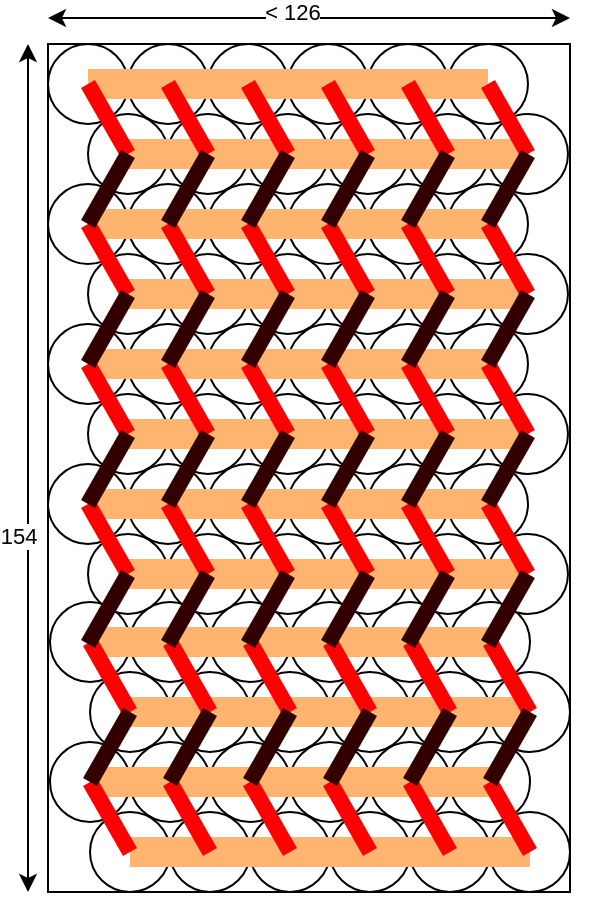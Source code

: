 <mxfile version="21.3.7" type="device">
  <diagram name="Page-1" id="ghSYjBBEyICsoYcWDdts">
    <mxGraphModel dx="739" dy="432" grid="1" gridSize="10" guides="1" tooltips="1" connect="1" arrows="1" fold="1" page="1" pageScale="1" pageWidth="827" pageHeight="1169" math="0" shadow="0">
      <root>
        <mxCell id="0" />
        <mxCell id="1" parent="0" />
        <mxCell id="546LHRSqcYhDDQTZUhev-142" value="" style="group" vertex="1" connectable="0" parent="1">
          <mxGeometry x="281" y="519" width="240" height="40" as="geometry" />
        </mxCell>
        <mxCell id="546LHRSqcYhDDQTZUhev-143" value="" style="ellipse;whiteSpace=wrap;html=1;" vertex="1" parent="546LHRSqcYhDDQTZUhev-142">
          <mxGeometry width="40" height="40" as="geometry" />
        </mxCell>
        <mxCell id="546LHRSqcYhDDQTZUhev-144" value="" style="ellipse;whiteSpace=wrap;html=1;" vertex="1" parent="546LHRSqcYhDDQTZUhev-142">
          <mxGeometry x="40" width="40" height="40" as="geometry" />
        </mxCell>
        <mxCell id="546LHRSqcYhDDQTZUhev-145" value="" style="ellipse;whiteSpace=wrap;html=1;" vertex="1" parent="546LHRSqcYhDDQTZUhev-142">
          <mxGeometry x="80" width="40" height="40" as="geometry" />
        </mxCell>
        <mxCell id="546LHRSqcYhDDQTZUhev-146" value="" style="ellipse;whiteSpace=wrap;html=1;" vertex="1" parent="546LHRSqcYhDDQTZUhev-142">
          <mxGeometry x="120" width="40" height="40" as="geometry" />
        </mxCell>
        <mxCell id="546LHRSqcYhDDQTZUhev-147" value="" style="ellipse;whiteSpace=wrap;html=1;" vertex="1" parent="546LHRSqcYhDDQTZUhev-142">
          <mxGeometry x="160" width="40" height="40" as="geometry" />
        </mxCell>
        <mxCell id="546LHRSqcYhDDQTZUhev-148" value="" style="ellipse;whiteSpace=wrap;html=1;" vertex="1" parent="546LHRSqcYhDDQTZUhev-142">
          <mxGeometry x="200" width="40" height="40" as="geometry" />
        </mxCell>
        <mxCell id="546LHRSqcYhDDQTZUhev-149" value="" style="endArrow=none;html=1;rounded=0;strokeWidth=15;strokeColor=#FFB570;" edge="1" parent="546LHRSqcYhDDQTZUhev-142">
          <mxGeometry width="50" height="50" relative="1" as="geometry">
            <mxPoint x="20" y="20" as="sourcePoint" />
            <mxPoint x="220" y="20" as="targetPoint" />
          </mxGeometry>
        </mxCell>
        <mxCell id="546LHRSqcYhDDQTZUhev-150" value="" style="group" vertex="1" connectable="0" parent="1">
          <mxGeometry x="301" y="554" width="240" height="40" as="geometry" />
        </mxCell>
        <mxCell id="546LHRSqcYhDDQTZUhev-151" value="" style="ellipse;whiteSpace=wrap;html=1;" vertex="1" parent="546LHRSqcYhDDQTZUhev-150">
          <mxGeometry width="40" height="40" as="geometry" />
        </mxCell>
        <mxCell id="546LHRSqcYhDDQTZUhev-152" value="" style="ellipse;whiteSpace=wrap;html=1;" vertex="1" parent="546LHRSqcYhDDQTZUhev-150">
          <mxGeometry x="40" width="40" height="40" as="geometry" />
        </mxCell>
        <mxCell id="546LHRSqcYhDDQTZUhev-153" value="" style="ellipse;whiteSpace=wrap;html=1;" vertex="1" parent="546LHRSqcYhDDQTZUhev-150">
          <mxGeometry x="80" width="40" height="40" as="geometry" />
        </mxCell>
        <mxCell id="546LHRSqcYhDDQTZUhev-154" value="" style="ellipse;whiteSpace=wrap;html=1;" vertex="1" parent="546LHRSqcYhDDQTZUhev-150">
          <mxGeometry x="120" width="40" height="40" as="geometry" />
        </mxCell>
        <mxCell id="546LHRSqcYhDDQTZUhev-155" value="" style="ellipse;whiteSpace=wrap;html=1;" vertex="1" parent="546LHRSqcYhDDQTZUhev-150">
          <mxGeometry x="160" width="40" height="40" as="geometry" />
        </mxCell>
        <mxCell id="546LHRSqcYhDDQTZUhev-156" value="" style="ellipse;whiteSpace=wrap;html=1;" vertex="1" parent="546LHRSqcYhDDQTZUhev-150">
          <mxGeometry x="200" width="40" height="40" as="geometry" />
        </mxCell>
        <mxCell id="546LHRSqcYhDDQTZUhev-157" value="" style="endArrow=none;html=1;rounded=0;strokeWidth=15;strokeColor=#FFB570;" edge="1" parent="546LHRSqcYhDDQTZUhev-150">
          <mxGeometry width="50" height="50" relative="1" as="geometry">
            <mxPoint x="20" y="20" as="sourcePoint" />
            <mxPoint x="220" y="20" as="targetPoint" />
          </mxGeometry>
        </mxCell>
        <mxCell id="546LHRSqcYhDDQTZUhev-158" value="" style="group" vertex="1" connectable="0" parent="1">
          <mxGeometry x="281" y="589" width="240" height="40" as="geometry" />
        </mxCell>
        <mxCell id="546LHRSqcYhDDQTZUhev-159" value="" style="ellipse;whiteSpace=wrap;html=1;" vertex="1" parent="546LHRSqcYhDDQTZUhev-158">
          <mxGeometry width="40" height="40" as="geometry" />
        </mxCell>
        <mxCell id="546LHRSqcYhDDQTZUhev-160" value="" style="ellipse;whiteSpace=wrap;html=1;" vertex="1" parent="546LHRSqcYhDDQTZUhev-158">
          <mxGeometry x="40" width="40" height="40" as="geometry" />
        </mxCell>
        <mxCell id="546LHRSqcYhDDQTZUhev-161" value="" style="ellipse;whiteSpace=wrap;html=1;" vertex="1" parent="546LHRSqcYhDDQTZUhev-158">
          <mxGeometry x="80" width="40" height="40" as="geometry" />
        </mxCell>
        <mxCell id="546LHRSqcYhDDQTZUhev-162" value="" style="ellipse;whiteSpace=wrap;html=1;" vertex="1" parent="546LHRSqcYhDDQTZUhev-158">
          <mxGeometry x="120" width="40" height="40" as="geometry" />
        </mxCell>
        <mxCell id="546LHRSqcYhDDQTZUhev-163" value="" style="ellipse;whiteSpace=wrap;html=1;" vertex="1" parent="546LHRSqcYhDDQTZUhev-158">
          <mxGeometry x="160" width="40" height="40" as="geometry" />
        </mxCell>
        <mxCell id="546LHRSqcYhDDQTZUhev-164" value="" style="ellipse;whiteSpace=wrap;html=1;" vertex="1" parent="546LHRSqcYhDDQTZUhev-158">
          <mxGeometry x="200" width="40" height="40" as="geometry" />
        </mxCell>
        <mxCell id="546LHRSqcYhDDQTZUhev-165" value="" style="endArrow=none;html=1;rounded=0;strokeWidth=15;strokeColor=#FFB570;" edge="1" parent="546LHRSqcYhDDQTZUhev-158">
          <mxGeometry width="50" height="50" relative="1" as="geometry">
            <mxPoint x="20" y="20" as="sourcePoint" />
            <mxPoint x="220" y="20" as="targetPoint" />
          </mxGeometry>
        </mxCell>
        <mxCell id="546LHRSqcYhDDQTZUhev-166" value="" style="group" vertex="1" connectable="0" parent="1">
          <mxGeometry x="301" y="624" width="240" height="40" as="geometry" />
        </mxCell>
        <mxCell id="546LHRSqcYhDDQTZUhev-167" value="" style="ellipse;whiteSpace=wrap;html=1;" vertex="1" parent="546LHRSqcYhDDQTZUhev-166">
          <mxGeometry width="40" height="40" as="geometry" />
        </mxCell>
        <mxCell id="546LHRSqcYhDDQTZUhev-168" value="" style="ellipse;whiteSpace=wrap;html=1;" vertex="1" parent="546LHRSqcYhDDQTZUhev-166">
          <mxGeometry x="40" width="40" height="40" as="geometry" />
        </mxCell>
        <mxCell id="546LHRSqcYhDDQTZUhev-169" value="" style="ellipse;whiteSpace=wrap;html=1;" vertex="1" parent="546LHRSqcYhDDQTZUhev-166">
          <mxGeometry x="80" width="40" height="40" as="geometry" />
        </mxCell>
        <mxCell id="546LHRSqcYhDDQTZUhev-170" value="" style="ellipse;whiteSpace=wrap;html=1;" vertex="1" parent="546LHRSqcYhDDQTZUhev-166">
          <mxGeometry x="120" width="40" height="40" as="geometry" />
        </mxCell>
        <mxCell id="546LHRSqcYhDDQTZUhev-171" value="" style="ellipse;whiteSpace=wrap;html=1;" vertex="1" parent="546LHRSqcYhDDQTZUhev-166">
          <mxGeometry x="160" width="40" height="40" as="geometry" />
        </mxCell>
        <mxCell id="546LHRSqcYhDDQTZUhev-172" value="" style="ellipse;whiteSpace=wrap;html=1;" vertex="1" parent="546LHRSqcYhDDQTZUhev-166">
          <mxGeometry x="200" width="40" height="40" as="geometry" />
        </mxCell>
        <mxCell id="546LHRSqcYhDDQTZUhev-173" value="" style="endArrow=none;html=1;rounded=0;strokeWidth=15;strokeColor=#FFB570;" edge="1" parent="546LHRSqcYhDDQTZUhev-166">
          <mxGeometry width="50" height="50" relative="1" as="geometry">
            <mxPoint x="20" y="20" as="sourcePoint" />
            <mxPoint x="220" y="20" as="targetPoint" />
          </mxGeometry>
        </mxCell>
        <mxCell id="546LHRSqcYhDDQTZUhev-174" value="" style="endArrow=none;html=1;rounded=0;strokeWidth=8;strokeColor=#FF0000;" edge="1" parent="1">
          <mxGeometry width="50" height="50" relative="1" as="geometry">
            <mxPoint x="301" y="609" as="sourcePoint" />
            <mxPoint x="321" y="644" as="targetPoint" />
          </mxGeometry>
        </mxCell>
        <mxCell id="546LHRSqcYhDDQTZUhev-175" value="" style="endArrow=none;html=1;rounded=0;strokeWidth=8;strokeColor=#FF0000;" edge="1" parent="1">
          <mxGeometry width="50" height="50" relative="1" as="geometry">
            <mxPoint x="341" y="609" as="sourcePoint" />
            <mxPoint x="361" y="644" as="targetPoint" />
          </mxGeometry>
        </mxCell>
        <mxCell id="546LHRSqcYhDDQTZUhev-176" value="" style="endArrow=none;html=1;rounded=0;strokeWidth=8;strokeColor=#FF0000;" edge="1" parent="1">
          <mxGeometry width="50" height="50" relative="1" as="geometry">
            <mxPoint x="381" y="609" as="sourcePoint" />
            <mxPoint x="401" y="644" as="targetPoint" />
          </mxGeometry>
        </mxCell>
        <mxCell id="546LHRSqcYhDDQTZUhev-177" value="" style="endArrow=none;html=1;rounded=0;strokeWidth=8;strokeColor=#FF0000;" edge="1" parent="1">
          <mxGeometry width="50" height="50" relative="1" as="geometry">
            <mxPoint x="421" y="609" as="sourcePoint" />
            <mxPoint x="441" y="644" as="targetPoint" />
          </mxGeometry>
        </mxCell>
        <mxCell id="546LHRSqcYhDDQTZUhev-178" value="" style="endArrow=none;html=1;rounded=0;strokeWidth=8;strokeColor=#FF0000;" edge="1" parent="1">
          <mxGeometry width="50" height="50" relative="1" as="geometry">
            <mxPoint x="461" y="609" as="sourcePoint" />
            <mxPoint x="481" y="644" as="targetPoint" />
          </mxGeometry>
        </mxCell>
        <mxCell id="546LHRSqcYhDDQTZUhev-179" value="" style="endArrow=none;html=1;rounded=0;strokeWidth=8;strokeColor=#FF0000;" edge="1" parent="1">
          <mxGeometry width="50" height="50" relative="1" as="geometry">
            <mxPoint x="501" y="609" as="sourcePoint" />
            <mxPoint x="521" y="644" as="targetPoint" />
          </mxGeometry>
        </mxCell>
        <mxCell id="546LHRSqcYhDDQTZUhev-180" value="" style="group" vertex="1" connectable="0" parent="1">
          <mxGeometry x="301" y="539" width="220" height="35" as="geometry" />
        </mxCell>
        <mxCell id="546LHRSqcYhDDQTZUhev-181" value="" style="endArrow=none;html=1;rounded=0;strokeWidth=8;strokeColor=#FF0000;" edge="1" parent="546LHRSqcYhDDQTZUhev-180">
          <mxGeometry width="50" height="50" relative="1" as="geometry">
            <mxPoint as="sourcePoint" />
            <mxPoint x="20" y="35" as="targetPoint" />
          </mxGeometry>
        </mxCell>
        <mxCell id="546LHRSqcYhDDQTZUhev-182" value="" style="endArrow=none;html=1;rounded=0;strokeWidth=8;strokeColor=#FF0000;" edge="1" parent="546LHRSqcYhDDQTZUhev-180">
          <mxGeometry width="50" height="50" relative="1" as="geometry">
            <mxPoint x="40" as="sourcePoint" />
            <mxPoint x="60" y="35" as="targetPoint" />
          </mxGeometry>
        </mxCell>
        <mxCell id="546LHRSqcYhDDQTZUhev-183" value="" style="endArrow=none;html=1;rounded=0;strokeWidth=8;strokeColor=#FF0000;" edge="1" parent="546LHRSqcYhDDQTZUhev-180">
          <mxGeometry width="50" height="50" relative="1" as="geometry">
            <mxPoint x="80" as="sourcePoint" />
            <mxPoint x="100" y="35" as="targetPoint" />
          </mxGeometry>
        </mxCell>
        <mxCell id="546LHRSqcYhDDQTZUhev-184" value="" style="endArrow=none;html=1;rounded=0;strokeWidth=8;strokeColor=#FF0000;" edge="1" parent="546LHRSqcYhDDQTZUhev-180">
          <mxGeometry width="50" height="50" relative="1" as="geometry">
            <mxPoint x="120" as="sourcePoint" />
            <mxPoint x="140" y="35" as="targetPoint" />
          </mxGeometry>
        </mxCell>
        <mxCell id="546LHRSqcYhDDQTZUhev-185" value="" style="endArrow=none;html=1;rounded=0;strokeWidth=8;strokeColor=#FF0000;" edge="1" parent="546LHRSqcYhDDQTZUhev-180">
          <mxGeometry width="50" height="50" relative="1" as="geometry">
            <mxPoint x="160" as="sourcePoint" />
            <mxPoint x="180" y="35" as="targetPoint" />
          </mxGeometry>
        </mxCell>
        <mxCell id="546LHRSqcYhDDQTZUhev-186" value="" style="endArrow=none;html=1;rounded=0;strokeWidth=8;strokeColor=#FF0000;" edge="1" parent="546LHRSqcYhDDQTZUhev-180">
          <mxGeometry width="50" height="50" relative="1" as="geometry">
            <mxPoint x="200" as="sourcePoint" />
            <mxPoint x="220" y="35" as="targetPoint" />
          </mxGeometry>
        </mxCell>
        <mxCell id="546LHRSqcYhDDQTZUhev-187" value="" style="group" vertex="1" connectable="0" parent="1">
          <mxGeometry x="301" y="574" width="220" height="35" as="geometry" />
        </mxCell>
        <mxCell id="546LHRSqcYhDDQTZUhev-188" value="" style="endArrow=none;html=1;rounded=0;strokeColor=#330000;strokeWidth=8;" edge="1" parent="546LHRSqcYhDDQTZUhev-187">
          <mxGeometry width="50" height="50" relative="1" as="geometry">
            <mxPoint y="35" as="sourcePoint" />
            <mxPoint x="20" as="targetPoint" />
          </mxGeometry>
        </mxCell>
        <mxCell id="546LHRSqcYhDDQTZUhev-189" value="" style="endArrow=none;html=1;rounded=0;strokeColor=#330000;strokeWidth=8;" edge="1" parent="546LHRSqcYhDDQTZUhev-187">
          <mxGeometry width="50" height="50" relative="1" as="geometry">
            <mxPoint x="40" y="35" as="sourcePoint" />
            <mxPoint x="60" as="targetPoint" />
          </mxGeometry>
        </mxCell>
        <mxCell id="546LHRSqcYhDDQTZUhev-190" value="" style="endArrow=none;html=1;rounded=0;strokeColor=#330000;strokeWidth=8;" edge="1" parent="546LHRSqcYhDDQTZUhev-187">
          <mxGeometry width="50" height="50" relative="1" as="geometry">
            <mxPoint x="80" y="35" as="sourcePoint" />
            <mxPoint x="100" as="targetPoint" />
          </mxGeometry>
        </mxCell>
        <mxCell id="546LHRSqcYhDDQTZUhev-191" value="" style="endArrow=none;html=1;rounded=0;strokeColor=#330000;strokeWidth=8;" edge="1" parent="546LHRSqcYhDDQTZUhev-187">
          <mxGeometry width="50" height="50" relative="1" as="geometry">
            <mxPoint x="120" y="35" as="sourcePoint" />
            <mxPoint x="140" as="targetPoint" />
          </mxGeometry>
        </mxCell>
        <mxCell id="546LHRSqcYhDDQTZUhev-192" value="" style="endArrow=none;html=1;rounded=0;strokeColor=#330000;strokeWidth=8;" edge="1" parent="546LHRSqcYhDDQTZUhev-187">
          <mxGeometry width="50" height="50" relative="1" as="geometry">
            <mxPoint x="160" y="35" as="sourcePoint" />
            <mxPoint x="180" as="targetPoint" />
          </mxGeometry>
        </mxCell>
        <mxCell id="546LHRSqcYhDDQTZUhev-193" value="" style="endArrow=none;html=1;rounded=0;strokeColor=#330000;strokeWidth=8;" edge="1" parent="546LHRSqcYhDDQTZUhev-187">
          <mxGeometry width="50" height="50" relative="1" as="geometry">
            <mxPoint x="200" y="35" as="sourcePoint" />
            <mxPoint x="220" as="targetPoint" />
          </mxGeometry>
        </mxCell>
        <mxCell id="546LHRSqcYhDDQTZUhev-83" value="" style="group" vertex="1" connectable="0" parent="1">
          <mxGeometry x="280" y="380" width="240" height="40" as="geometry" />
        </mxCell>
        <mxCell id="546LHRSqcYhDDQTZUhev-84" value="" style="ellipse;whiteSpace=wrap;html=1;" vertex="1" parent="546LHRSqcYhDDQTZUhev-83">
          <mxGeometry width="40" height="40" as="geometry" />
        </mxCell>
        <mxCell id="546LHRSqcYhDDQTZUhev-85" value="" style="ellipse;whiteSpace=wrap;html=1;" vertex="1" parent="546LHRSqcYhDDQTZUhev-83">
          <mxGeometry x="40" width="40" height="40" as="geometry" />
        </mxCell>
        <mxCell id="546LHRSqcYhDDQTZUhev-86" value="" style="ellipse;whiteSpace=wrap;html=1;" vertex="1" parent="546LHRSqcYhDDQTZUhev-83">
          <mxGeometry x="80" width="40" height="40" as="geometry" />
        </mxCell>
        <mxCell id="546LHRSqcYhDDQTZUhev-87" value="" style="ellipse;whiteSpace=wrap;html=1;" vertex="1" parent="546LHRSqcYhDDQTZUhev-83">
          <mxGeometry x="120" width="40" height="40" as="geometry" />
        </mxCell>
        <mxCell id="546LHRSqcYhDDQTZUhev-88" value="" style="ellipse;whiteSpace=wrap;html=1;" vertex="1" parent="546LHRSqcYhDDQTZUhev-83">
          <mxGeometry x="160" width="40" height="40" as="geometry" />
        </mxCell>
        <mxCell id="546LHRSqcYhDDQTZUhev-89" value="" style="ellipse;whiteSpace=wrap;html=1;" vertex="1" parent="546LHRSqcYhDDQTZUhev-83">
          <mxGeometry x="200" width="40" height="40" as="geometry" />
        </mxCell>
        <mxCell id="546LHRSqcYhDDQTZUhev-90" value="" style="endArrow=none;html=1;rounded=0;strokeWidth=15;strokeColor=#FFB570;" edge="1" parent="546LHRSqcYhDDQTZUhev-83">
          <mxGeometry width="50" height="50" relative="1" as="geometry">
            <mxPoint x="20" y="20" as="sourcePoint" />
            <mxPoint x="220" y="20" as="targetPoint" />
          </mxGeometry>
        </mxCell>
        <mxCell id="546LHRSqcYhDDQTZUhev-91" value="" style="group" vertex="1" connectable="0" parent="1">
          <mxGeometry x="300" y="415" width="240" height="40" as="geometry" />
        </mxCell>
        <mxCell id="546LHRSqcYhDDQTZUhev-92" value="" style="ellipse;whiteSpace=wrap;html=1;" vertex="1" parent="546LHRSqcYhDDQTZUhev-91">
          <mxGeometry width="40" height="40" as="geometry" />
        </mxCell>
        <mxCell id="546LHRSqcYhDDQTZUhev-93" value="" style="ellipse;whiteSpace=wrap;html=1;" vertex="1" parent="546LHRSqcYhDDQTZUhev-91">
          <mxGeometry x="40" width="40" height="40" as="geometry" />
        </mxCell>
        <mxCell id="546LHRSqcYhDDQTZUhev-94" value="" style="ellipse;whiteSpace=wrap;html=1;" vertex="1" parent="546LHRSqcYhDDQTZUhev-91">
          <mxGeometry x="80" width="40" height="40" as="geometry" />
        </mxCell>
        <mxCell id="546LHRSqcYhDDQTZUhev-95" value="" style="ellipse;whiteSpace=wrap;html=1;" vertex="1" parent="546LHRSqcYhDDQTZUhev-91">
          <mxGeometry x="120" width="40" height="40" as="geometry" />
        </mxCell>
        <mxCell id="546LHRSqcYhDDQTZUhev-96" value="" style="ellipse;whiteSpace=wrap;html=1;" vertex="1" parent="546LHRSqcYhDDQTZUhev-91">
          <mxGeometry x="160" width="40" height="40" as="geometry" />
        </mxCell>
        <mxCell id="546LHRSqcYhDDQTZUhev-97" value="" style="ellipse;whiteSpace=wrap;html=1;" vertex="1" parent="546LHRSqcYhDDQTZUhev-91">
          <mxGeometry x="200" width="40" height="40" as="geometry" />
        </mxCell>
        <mxCell id="546LHRSqcYhDDQTZUhev-98" value="" style="endArrow=none;html=1;rounded=0;strokeWidth=15;strokeColor=#FFB570;" edge="1" parent="546LHRSqcYhDDQTZUhev-91">
          <mxGeometry width="50" height="50" relative="1" as="geometry">
            <mxPoint x="20" y="20" as="sourcePoint" />
            <mxPoint x="220" y="20" as="targetPoint" />
          </mxGeometry>
        </mxCell>
        <mxCell id="546LHRSqcYhDDQTZUhev-99" value="" style="group" vertex="1" connectable="0" parent="1">
          <mxGeometry x="280" y="450" width="240" height="40" as="geometry" />
        </mxCell>
        <mxCell id="546LHRSqcYhDDQTZUhev-100" value="" style="ellipse;whiteSpace=wrap;html=1;" vertex="1" parent="546LHRSqcYhDDQTZUhev-99">
          <mxGeometry width="40" height="40" as="geometry" />
        </mxCell>
        <mxCell id="546LHRSqcYhDDQTZUhev-101" value="" style="ellipse;whiteSpace=wrap;html=1;" vertex="1" parent="546LHRSqcYhDDQTZUhev-99">
          <mxGeometry x="40" width="40" height="40" as="geometry" />
        </mxCell>
        <mxCell id="546LHRSqcYhDDQTZUhev-102" value="" style="ellipse;whiteSpace=wrap;html=1;" vertex="1" parent="546LHRSqcYhDDQTZUhev-99">
          <mxGeometry x="80" width="40" height="40" as="geometry" />
        </mxCell>
        <mxCell id="546LHRSqcYhDDQTZUhev-103" value="" style="ellipse;whiteSpace=wrap;html=1;" vertex="1" parent="546LHRSqcYhDDQTZUhev-99">
          <mxGeometry x="120" width="40" height="40" as="geometry" />
        </mxCell>
        <mxCell id="546LHRSqcYhDDQTZUhev-104" value="" style="ellipse;whiteSpace=wrap;html=1;" vertex="1" parent="546LHRSqcYhDDQTZUhev-99">
          <mxGeometry x="160" width="40" height="40" as="geometry" />
        </mxCell>
        <mxCell id="546LHRSqcYhDDQTZUhev-105" value="" style="ellipse;whiteSpace=wrap;html=1;" vertex="1" parent="546LHRSqcYhDDQTZUhev-99">
          <mxGeometry x="200" width="40" height="40" as="geometry" />
        </mxCell>
        <mxCell id="546LHRSqcYhDDQTZUhev-106" value="" style="endArrow=none;html=1;rounded=0;strokeWidth=15;strokeColor=#FFB570;" edge="1" parent="546LHRSqcYhDDQTZUhev-99">
          <mxGeometry width="50" height="50" relative="1" as="geometry">
            <mxPoint x="20" y="20" as="sourcePoint" />
            <mxPoint x="220" y="20" as="targetPoint" />
          </mxGeometry>
        </mxCell>
        <mxCell id="546LHRSqcYhDDQTZUhev-107" value="" style="group" vertex="1" connectable="0" parent="1">
          <mxGeometry x="300" y="485" width="240" height="40" as="geometry" />
        </mxCell>
        <mxCell id="546LHRSqcYhDDQTZUhev-108" value="" style="ellipse;whiteSpace=wrap;html=1;" vertex="1" parent="546LHRSqcYhDDQTZUhev-107">
          <mxGeometry width="40" height="40" as="geometry" />
        </mxCell>
        <mxCell id="546LHRSqcYhDDQTZUhev-109" value="" style="ellipse;whiteSpace=wrap;html=1;" vertex="1" parent="546LHRSqcYhDDQTZUhev-107">
          <mxGeometry x="40" width="40" height="40" as="geometry" />
        </mxCell>
        <mxCell id="546LHRSqcYhDDQTZUhev-110" value="" style="ellipse;whiteSpace=wrap;html=1;" vertex="1" parent="546LHRSqcYhDDQTZUhev-107">
          <mxGeometry x="80" width="40" height="40" as="geometry" />
        </mxCell>
        <mxCell id="546LHRSqcYhDDQTZUhev-111" value="" style="ellipse;whiteSpace=wrap;html=1;" vertex="1" parent="546LHRSqcYhDDQTZUhev-107">
          <mxGeometry x="120" width="40" height="40" as="geometry" />
        </mxCell>
        <mxCell id="546LHRSqcYhDDQTZUhev-112" value="" style="ellipse;whiteSpace=wrap;html=1;" vertex="1" parent="546LHRSqcYhDDQTZUhev-107">
          <mxGeometry x="160" width="40" height="40" as="geometry" />
        </mxCell>
        <mxCell id="546LHRSqcYhDDQTZUhev-113" value="" style="ellipse;whiteSpace=wrap;html=1;" vertex="1" parent="546LHRSqcYhDDQTZUhev-107">
          <mxGeometry x="200" width="40" height="40" as="geometry" />
        </mxCell>
        <mxCell id="546LHRSqcYhDDQTZUhev-114" value="" style="endArrow=none;html=1;rounded=0;strokeWidth=15;strokeColor=#FFB570;" edge="1" parent="546LHRSqcYhDDQTZUhev-107">
          <mxGeometry width="50" height="50" relative="1" as="geometry">
            <mxPoint x="20" y="20" as="sourcePoint" />
            <mxPoint x="220" y="20" as="targetPoint" />
          </mxGeometry>
        </mxCell>
        <mxCell id="546LHRSqcYhDDQTZUhev-115" value="" style="endArrow=none;html=1;rounded=0;strokeWidth=8;strokeColor=#FF0000;" edge="1" parent="1">
          <mxGeometry width="50" height="50" relative="1" as="geometry">
            <mxPoint x="300" y="470" as="sourcePoint" />
            <mxPoint x="320" y="505" as="targetPoint" />
          </mxGeometry>
        </mxCell>
        <mxCell id="546LHRSqcYhDDQTZUhev-116" value="" style="endArrow=none;html=1;rounded=0;strokeWidth=8;strokeColor=#FF0000;" edge="1" parent="1">
          <mxGeometry width="50" height="50" relative="1" as="geometry">
            <mxPoint x="340" y="470" as="sourcePoint" />
            <mxPoint x="360" y="505" as="targetPoint" />
          </mxGeometry>
        </mxCell>
        <mxCell id="546LHRSqcYhDDQTZUhev-117" value="" style="endArrow=none;html=1;rounded=0;strokeWidth=8;strokeColor=#FF0000;" edge="1" parent="1">
          <mxGeometry width="50" height="50" relative="1" as="geometry">
            <mxPoint x="380" y="470" as="sourcePoint" />
            <mxPoint x="400" y="505" as="targetPoint" />
          </mxGeometry>
        </mxCell>
        <mxCell id="546LHRSqcYhDDQTZUhev-118" value="" style="endArrow=none;html=1;rounded=0;strokeWidth=8;strokeColor=#FF0000;" edge="1" parent="1">
          <mxGeometry width="50" height="50" relative="1" as="geometry">
            <mxPoint x="420" y="470" as="sourcePoint" />
            <mxPoint x="440" y="505" as="targetPoint" />
          </mxGeometry>
        </mxCell>
        <mxCell id="546LHRSqcYhDDQTZUhev-119" value="" style="endArrow=none;html=1;rounded=0;strokeWidth=8;strokeColor=#FF0000;" edge="1" parent="1">
          <mxGeometry width="50" height="50" relative="1" as="geometry">
            <mxPoint x="460" y="470" as="sourcePoint" />
            <mxPoint x="480" y="505" as="targetPoint" />
          </mxGeometry>
        </mxCell>
        <mxCell id="546LHRSqcYhDDQTZUhev-120" value="" style="endArrow=none;html=1;rounded=0;strokeWidth=8;strokeColor=#FF0000;" edge="1" parent="1">
          <mxGeometry width="50" height="50" relative="1" as="geometry">
            <mxPoint x="500" y="470" as="sourcePoint" />
            <mxPoint x="520" y="505" as="targetPoint" />
          </mxGeometry>
        </mxCell>
        <mxCell id="546LHRSqcYhDDQTZUhev-121" value="" style="group" vertex="1" connectable="0" parent="1">
          <mxGeometry x="300" y="400" width="220" height="35" as="geometry" />
        </mxCell>
        <mxCell id="546LHRSqcYhDDQTZUhev-122" value="" style="endArrow=none;html=1;rounded=0;strokeWidth=8;strokeColor=#FF0000;" edge="1" parent="546LHRSqcYhDDQTZUhev-121">
          <mxGeometry width="50" height="50" relative="1" as="geometry">
            <mxPoint as="sourcePoint" />
            <mxPoint x="20" y="35" as="targetPoint" />
          </mxGeometry>
        </mxCell>
        <mxCell id="546LHRSqcYhDDQTZUhev-123" value="" style="endArrow=none;html=1;rounded=0;strokeWidth=8;strokeColor=#FF0000;" edge="1" parent="546LHRSqcYhDDQTZUhev-121">
          <mxGeometry width="50" height="50" relative="1" as="geometry">
            <mxPoint x="40" as="sourcePoint" />
            <mxPoint x="60" y="35" as="targetPoint" />
          </mxGeometry>
        </mxCell>
        <mxCell id="546LHRSqcYhDDQTZUhev-124" value="" style="endArrow=none;html=1;rounded=0;strokeWidth=8;strokeColor=#FF0000;" edge="1" parent="546LHRSqcYhDDQTZUhev-121">
          <mxGeometry width="50" height="50" relative="1" as="geometry">
            <mxPoint x="80" as="sourcePoint" />
            <mxPoint x="100" y="35" as="targetPoint" />
          </mxGeometry>
        </mxCell>
        <mxCell id="546LHRSqcYhDDQTZUhev-125" value="" style="endArrow=none;html=1;rounded=0;strokeWidth=8;strokeColor=#FF0000;" edge="1" parent="546LHRSqcYhDDQTZUhev-121">
          <mxGeometry width="50" height="50" relative="1" as="geometry">
            <mxPoint x="120" as="sourcePoint" />
            <mxPoint x="140" y="35" as="targetPoint" />
          </mxGeometry>
        </mxCell>
        <mxCell id="546LHRSqcYhDDQTZUhev-126" value="" style="endArrow=none;html=1;rounded=0;strokeWidth=8;strokeColor=#FF0000;" edge="1" parent="546LHRSqcYhDDQTZUhev-121">
          <mxGeometry width="50" height="50" relative="1" as="geometry">
            <mxPoint x="160" as="sourcePoint" />
            <mxPoint x="180" y="35" as="targetPoint" />
          </mxGeometry>
        </mxCell>
        <mxCell id="546LHRSqcYhDDQTZUhev-127" value="" style="endArrow=none;html=1;rounded=0;strokeWidth=8;strokeColor=#FF0000;" edge="1" parent="546LHRSqcYhDDQTZUhev-121">
          <mxGeometry width="50" height="50" relative="1" as="geometry">
            <mxPoint x="200" as="sourcePoint" />
            <mxPoint x="220" y="35" as="targetPoint" />
          </mxGeometry>
        </mxCell>
        <mxCell id="546LHRSqcYhDDQTZUhev-128" value="" style="group" vertex="1" connectable="0" parent="1">
          <mxGeometry x="300" y="435" width="220" height="35" as="geometry" />
        </mxCell>
        <mxCell id="546LHRSqcYhDDQTZUhev-129" value="" style="endArrow=none;html=1;rounded=0;strokeColor=#330000;strokeWidth=8;" edge="1" parent="546LHRSqcYhDDQTZUhev-128">
          <mxGeometry width="50" height="50" relative="1" as="geometry">
            <mxPoint y="35" as="sourcePoint" />
            <mxPoint x="20" as="targetPoint" />
          </mxGeometry>
        </mxCell>
        <mxCell id="546LHRSqcYhDDQTZUhev-130" value="" style="endArrow=none;html=1;rounded=0;strokeColor=#330000;strokeWidth=8;" edge="1" parent="546LHRSqcYhDDQTZUhev-128">
          <mxGeometry width="50" height="50" relative="1" as="geometry">
            <mxPoint x="40" y="35" as="sourcePoint" />
            <mxPoint x="60" as="targetPoint" />
          </mxGeometry>
        </mxCell>
        <mxCell id="546LHRSqcYhDDQTZUhev-131" value="" style="endArrow=none;html=1;rounded=0;strokeColor=#330000;strokeWidth=8;" edge="1" parent="546LHRSqcYhDDQTZUhev-128">
          <mxGeometry width="50" height="50" relative="1" as="geometry">
            <mxPoint x="80" y="35" as="sourcePoint" />
            <mxPoint x="100" as="targetPoint" />
          </mxGeometry>
        </mxCell>
        <mxCell id="546LHRSqcYhDDQTZUhev-132" value="" style="endArrow=none;html=1;rounded=0;strokeColor=#330000;strokeWidth=8;" edge="1" parent="546LHRSqcYhDDQTZUhev-128">
          <mxGeometry width="50" height="50" relative="1" as="geometry">
            <mxPoint x="120" y="35" as="sourcePoint" />
            <mxPoint x="140" as="targetPoint" />
          </mxGeometry>
        </mxCell>
        <mxCell id="546LHRSqcYhDDQTZUhev-133" value="" style="endArrow=none;html=1;rounded=0;strokeColor=#330000;strokeWidth=8;" edge="1" parent="546LHRSqcYhDDQTZUhev-128">
          <mxGeometry width="50" height="50" relative="1" as="geometry">
            <mxPoint x="160" y="35" as="sourcePoint" />
            <mxPoint x="180" as="targetPoint" />
          </mxGeometry>
        </mxCell>
        <mxCell id="546LHRSqcYhDDQTZUhev-134" value="" style="endArrow=none;html=1;rounded=0;strokeColor=#330000;strokeWidth=8;" edge="1" parent="546LHRSqcYhDDQTZUhev-128">
          <mxGeometry width="50" height="50" relative="1" as="geometry">
            <mxPoint x="200" y="35" as="sourcePoint" />
            <mxPoint x="220" as="targetPoint" />
          </mxGeometry>
        </mxCell>
        <mxCell id="546LHRSqcYhDDQTZUhev-135" value="" style="group" vertex="1" connectable="0" parent="1">
          <mxGeometry x="300" y="505" width="220" height="35" as="geometry" />
        </mxCell>
        <mxCell id="546LHRSqcYhDDQTZUhev-136" value="" style="endArrow=none;html=1;rounded=0;strokeColor=#330000;strokeWidth=8;" edge="1" parent="546LHRSqcYhDDQTZUhev-135">
          <mxGeometry width="50" height="50" relative="1" as="geometry">
            <mxPoint y="35" as="sourcePoint" />
            <mxPoint x="20" as="targetPoint" />
          </mxGeometry>
        </mxCell>
        <mxCell id="546LHRSqcYhDDQTZUhev-137" value="" style="endArrow=none;html=1;rounded=0;strokeColor=#330000;strokeWidth=8;" edge="1" parent="546LHRSqcYhDDQTZUhev-135">
          <mxGeometry width="50" height="50" relative="1" as="geometry">
            <mxPoint x="40" y="35" as="sourcePoint" />
            <mxPoint x="60" as="targetPoint" />
          </mxGeometry>
        </mxCell>
        <mxCell id="546LHRSqcYhDDQTZUhev-138" value="" style="endArrow=none;html=1;rounded=0;strokeColor=#330000;strokeWidth=8;" edge="1" parent="546LHRSqcYhDDQTZUhev-135">
          <mxGeometry width="50" height="50" relative="1" as="geometry">
            <mxPoint x="80" y="35" as="sourcePoint" />
            <mxPoint x="100" as="targetPoint" />
          </mxGeometry>
        </mxCell>
        <mxCell id="546LHRSqcYhDDQTZUhev-139" value="" style="endArrow=none;html=1;rounded=0;strokeColor=#330000;strokeWidth=8;" edge="1" parent="546LHRSqcYhDDQTZUhev-135">
          <mxGeometry width="50" height="50" relative="1" as="geometry">
            <mxPoint x="120" y="35" as="sourcePoint" />
            <mxPoint x="140" as="targetPoint" />
          </mxGeometry>
        </mxCell>
        <mxCell id="546LHRSqcYhDDQTZUhev-140" value="" style="endArrow=none;html=1;rounded=0;strokeColor=#330000;strokeWidth=8;" edge="1" parent="546LHRSqcYhDDQTZUhev-135">
          <mxGeometry width="50" height="50" relative="1" as="geometry">
            <mxPoint x="160" y="35" as="sourcePoint" />
            <mxPoint x="180" as="targetPoint" />
          </mxGeometry>
        </mxCell>
        <mxCell id="546LHRSqcYhDDQTZUhev-141" value="" style="endArrow=none;html=1;rounded=0;strokeColor=#330000;strokeWidth=8;" edge="1" parent="546LHRSqcYhDDQTZUhev-135">
          <mxGeometry width="50" height="50" relative="1" as="geometry">
            <mxPoint x="200" y="35" as="sourcePoint" />
            <mxPoint x="220" as="targetPoint" />
          </mxGeometry>
        </mxCell>
        <mxCell id="546LHRSqcYhDDQTZUhev-8" value="" style="group" vertex="1" connectable="0" parent="1">
          <mxGeometry x="280" y="240" width="240" height="40" as="geometry" />
        </mxCell>
        <mxCell id="546LHRSqcYhDDQTZUhev-1" value="" style="ellipse;whiteSpace=wrap;html=1;" vertex="1" parent="546LHRSqcYhDDQTZUhev-8">
          <mxGeometry width="40" height="40" as="geometry" />
        </mxCell>
        <mxCell id="546LHRSqcYhDDQTZUhev-2" value="" style="ellipse;whiteSpace=wrap;html=1;" vertex="1" parent="546LHRSqcYhDDQTZUhev-8">
          <mxGeometry x="40" width="40" height="40" as="geometry" />
        </mxCell>
        <mxCell id="546LHRSqcYhDDQTZUhev-3" value="" style="ellipse;whiteSpace=wrap;html=1;" vertex="1" parent="546LHRSqcYhDDQTZUhev-8">
          <mxGeometry x="80" width="40" height="40" as="geometry" />
        </mxCell>
        <mxCell id="546LHRSqcYhDDQTZUhev-4" value="" style="ellipse;whiteSpace=wrap;html=1;" vertex="1" parent="546LHRSqcYhDDQTZUhev-8">
          <mxGeometry x="120" width="40" height="40" as="geometry" />
        </mxCell>
        <mxCell id="546LHRSqcYhDDQTZUhev-5" value="" style="ellipse;whiteSpace=wrap;html=1;" vertex="1" parent="546LHRSqcYhDDQTZUhev-8">
          <mxGeometry x="160" width="40" height="40" as="geometry" />
        </mxCell>
        <mxCell id="546LHRSqcYhDDQTZUhev-6" value="" style="ellipse;whiteSpace=wrap;html=1;" vertex="1" parent="546LHRSqcYhDDQTZUhev-8">
          <mxGeometry x="200" width="40" height="40" as="geometry" />
        </mxCell>
        <mxCell id="546LHRSqcYhDDQTZUhev-7" value="" style="endArrow=none;html=1;rounded=0;strokeWidth=15;strokeColor=#FFB570;" edge="1" parent="546LHRSqcYhDDQTZUhev-8">
          <mxGeometry width="50" height="50" relative="1" as="geometry">
            <mxPoint x="20" y="20" as="sourcePoint" />
            <mxPoint x="220" y="20" as="targetPoint" />
          </mxGeometry>
        </mxCell>
        <mxCell id="546LHRSqcYhDDQTZUhev-9" value="" style="group" vertex="1" connectable="0" parent="1">
          <mxGeometry x="300" y="275" width="240" height="40" as="geometry" />
        </mxCell>
        <mxCell id="546LHRSqcYhDDQTZUhev-10" value="" style="ellipse;whiteSpace=wrap;html=1;" vertex="1" parent="546LHRSqcYhDDQTZUhev-9">
          <mxGeometry width="40" height="40" as="geometry" />
        </mxCell>
        <mxCell id="546LHRSqcYhDDQTZUhev-11" value="" style="ellipse;whiteSpace=wrap;html=1;" vertex="1" parent="546LHRSqcYhDDQTZUhev-9">
          <mxGeometry x="40" width="40" height="40" as="geometry" />
        </mxCell>
        <mxCell id="546LHRSqcYhDDQTZUhev-12" value="" style="ellipse;whiteSpace=wrap;html=1;" vertex="1" parent="546LHRSqcYhDDQTZUhev-9">
          <mxGeometry x="80" width="40" height="40" as="geometry" />
        </mxCell>
        <mxCell id="546LHRSqcYhDDQTZUhev-13" value="" style="ellipse;whiteSpace=wrap;html=1;" vertex="1" parent="546LHRSqcYhDDQTZUhev-9">
          <mxGeometry x="120" width="40" height="40" as="geometry" />
        </mxCell>
        <mxCell id="546LHRSqcYhDDQTZUhev-14" value="" style="ellipse;whiteSpace=wrap;html=1;" vertex="1" parent="546LHRSqcYhDDQTZUhev-9">
          <mxGeometry x="160" width="40" height="40" as="geometry" />
        </mxCell>
        <mxCell id="546LHRSqcYhDDQTZUhev-15" value="" style="ellipse;whiteSpace=wrap;html=1;" vertex="1" parent="546LHRSqcYhDDQTZUhev-9">
          <mxGeometry x="200" width="40" height="40" as="geometry" />
        </mxCell>
        <mxCell id="546LHRSqcYhDDQTZUhev-16" value="" style="endArrow=none;html=1;rounded=0;strokeWidth=15;strokeColor=#FFB570;" edge="1" parent="546LHRSqcYhDDQTZUhev-9">
          <mxGeometry width="50" height="50" relative="1" as="geometry">
            <mxPoint x="20" y="20" as="sourcePoint" />
            <mxPoint x="220" y="20" as="targetPoint" />
          </mxGeometry>
        </mxCell>
        <mxCell id="546LHRSqcYhDDQTZUhev-39" value="" style="group" vertex="1" connectable="0" parent="1">
          <mxGeometry x="280" y="310" width="240" height="40" as="geometry" />
        </mxCell>
        <mxCell id="546LHRSqcYhDDQTZUhev-40" value="" style="ellipse;whiteSpace=wrap;html=1;" vertex="1" parent="546LHRSqcYhDDQTZUhev-39">
          <mxGeometry width="40" height="40" as="geometry" />
        </mxCell>
        <mxCell id="546LHRSqcYhDDQTZUhev-41" value="" style="ellipse;whiteSpace=wrap;html=1;" vertex="1" parent="546LHRSqcYhDDQTZUhev-39">
          <mxGeometry x="40" width="40" height="40" as="geometry" />
        </mxCell>
        <mxCell id="546LHRSqcYhDDQTZUhev-42" value="" style="ellipse;whiteSpace=wrap;html=1;" vertex="1" parent="546LHRSqcYhDDQTZUhev-39">
          <mxGeometry x="80" width="40" height="40" as="geometry" />
        </mxCell>
        <mxCell id="546LHRSqcYhDDQTZUhev-43" value="" style="ellipse;whiteSpace=wrap;html=1;" vertex="1" parent="546LHRSqcYhDDQTZUhev-39">
          <mxGeometry x="120" width="40" height="40" as="geometry" />
        </mxCell>
        <mxCell id="546LHRSqcYhDDQTZUhev-44" value="" style="ellipse;whiteSpace=wrap;html=1;" vertex="1" parent="546LHRSqcYhDDQTZUhev-39">
          <mxGeometry x="160" width="40" height="40" as="geometry" />
        </mxCell>
        <mxCell id="546LHRSqcYhDDQTZUhev-45" value="" style="ellipse;whiteSpace=wrap;html=1;" vertex="1" parent="546LHRSqcYhDDQTZUhev-39">
          <mxGeometry x="200" width="40" height="40" as="geometry" />
        </mxCell>
        <mxCell id="546LHRSqcYhDDQTZUhev-46" value="" style="endArrow=none;html=1;rounded=0;strokeWidth=15;strokeColor=#FFB570;" edge="1" parent="546LHRSqcYhDDQTZUhev-39">
          <mxGeometry width="50" height="50" relative="1" as="geometry">
            <mxPoint x="20" y="20" as="sourcePoint" />
            <mxPoint x="220" y="20" as="targetPoint" />
          </mxGeometry>
        </mxCell>
        <mxCell id="546LHRSqcYhDDQTZUhev-47" value="" style="group" vertex="1" connectable="0" parent="1">
          <mxGeometry x="300" y="345" width="240" height="40" as="geometry" />
        </mxCell>
        <mxCell id="546LHRSqcYhDDQTZUhev-48" value="" style="ellipse;whiteSpace=wrap;html=1;" vertex="1" parent="546LHRSqcYhDDQTZUhev-47">
          <mxGeometry width="40" height="40" as="geometry" />
        </mxCell>
        <mxCell id="546LHRSqcYhDDQTZUhev-49" value="" style="ellipse;whiteSpace=wrap;html=1;" vertex="1" parent="546LHRSqcYhDDQTZUhev-47">
          <mxGeometry x="40" width="40" height="40" as="geometry" />
        </mxCell>
        <mxCell id="546LHRSqcYhDDQTZUhev-50" value="" style="ellipse;whiteSpace=wrap;html=1;" vertex="1" parent="546LHRSqcYhDDQTZUhev-47">
          <mxGeometry x="80" width="40" height="40" as="geometry" />
        </mxCell>
        <mxCell id="546LHRSqcYhDDQTZUhev-51" value="" style="ellipse;whiteSpace=wrap;html=1;" vertex="1" parent="546LHRSqcYhDDQTZUhev-47">
          <mxGeometry x="120" width="40" height="40" as="geometry" />
        </mxCell>
        <mxCell id="546LHRSqcYhDDQTZUhev-52" value="" style="ellipse;whiteSpace=wrap;html=1;" vertex="1" parent="546LHRSqcYhDDQTZUhev-47">
          <mxGeometry x="160" width="40" height="40" as="geometry" />
        </mxCell>
        <mxCell id="546LHRSqcYhDDQTZUhev-53" value="" style="ellipse;whiteSpace=wrap;html=1;" vertex="1" parent="546LHRSqcYhDDQTZUhev-47">
          <mxGeometry x="200" width="40" height="40" as="geometry" />
        </mxCell>
        <mxCell id="546LHRSqcYhDDQTZUhev-54" value="" style="endArrow=none;html=1;rounded=0;strokeWidth=15;strokeColor=#FFB570;" edge="1" parent="546LHRSqcYhDDQTZUhev-47">
          <mxGeometry width="50" height="50" relative="1" as="geometry">
            <mxPoint x="20" y="20" as="sourcePoint" />
            <mxPoint x="220" y="20" as="targetPoint" />
          </mxGeometry>
        </mxCell>
        <mxCell id="546LHRSqcYhDDQTZUhev-55" value="" style="endArrow=none;html=1;rounded=0;strokeWidth=8;strokeColor=#FF0000;" edge="1" parent="1">
          <mxGeometry width="50" height="50" relative="1" as="geometry">
            <mxPoint x="300" y="330" as="sourcePoint" />
            <mxPoint x="320" y="365" as="targetPoint" />
          </mxGeometry>
        </mxCell>
        <mxCell id="546LHRSqcYhDDQTZUhev-56" value="" style="endArrow=none;html=1;rounded=0;strokeWidth=8;strokeColor=#FF0000;" edge="1" parent="1">
          <mxGeometry width="50" height="50" relative="1" as="geometry">
            <mxPoint x="340" y="330" as="sourcePoint" />
            <mxPoint x="360" y="365" as="targetPoint" />
          </mxGeometry>
        </mxCell>
        <mxCell id="546LHRSqcYhDDQTZUhev-57" value="" style="endArrow=none;html=1;rounded=0;strokeWidth=8;strokeColor=#FF0000;" edge="1" parent="1">
          <mxGeometry width="50" height="50" relative="1" as="geometry">
            <mxPoint x="380" y="330" as="sourcePoint" />
            <mxPoint x="400" y="365" as="targetPoint" />
          </mxGeometry>
        </mxCell>
        <mxCell id="546LHRSqcYhDDQTZUhev-58" value="" style="endArrow=none;html=1;rounded=0;strokeWidth=8;strokeColor=#FF0000;" edge="1" parent="1">
          <mxGeometry width="50" height="50" relative="1" as="geometry">
            <mxPoint x="420" y="330" as="sourcePoint" />
            <mxPoint x="440" y="365" as="targetPoint" />
          </mxGeometry>
        </mxCell>
        <mxCell id="546LHRSqcYhDDQTZUhev-59" value="" style="endArrow=none;html=1;rounded=0;strokeWidth=8;strokeColor=#FF0000;" edge="1" parent="1">
          <mxGeometry width="50" height="50" relative="1" as="geometry">
            <mxPoint x="460" y="330" as="sourcePoint" />
            <mxPoint x="480" y="365" as="targetPoint" />
          </mxGeometry>
        </mxCell>
        <mxCell id="546LHRSqcYhDDQTZUhev-60" value="" style="endArrow=none;html=1;rounded=0;strokeWidth=8;strokeColor=#FF0000;" edge="1" parent="1">
          <mxGeometry width="50" height="50" relative="1" as="geometry">
            <mxPoint x="500" y="330" as="sourcePoint" />
            <mxPoint x="520" y="365" as="targetPoint" />
          </mxGeometry>
        </mxCell>
        <mxCell id="546LHRSqcYhDDQTZUhev-61" value="" style="group" vertex="1" connectable="0" parent="1">
          <mxGeometry x="300" y="260" width="220" height="35" as="geometry" />
        </mxCell>
        <mxCell id="546LHRSqcYhDDQTZUhev-33" value="" style="endArrow=none;html=1;rounded=0;strokeWidth=8;strokeColor=#FF0000;" edge="1" parent="546LHRSqcYhDDQTZUhev-61">
          <mxGeometry width="50" height="50" relative="1" as="geometry">
            <mxPoint as="sourcePoint" />
            <mxPoint x="20" y="35" as="targetPoint" />
          </mxGeometry>
        </mxCell>
        <mxCell id="546LHRSqcYhDDQTZUhev-34" value="" style="endArrow=none;html=1;rounded=0;strokeWidth=8;strokeColor=#FF0000;" edge="1" parent="546LHRSqcYhDDQTZUhev-61">
          <mxGeometry width="50" height="50" relative="1" as="geometry">
            <mxPoint x="40" as="sourcePoint" />
            <mxPoint x="60" y="35" as="targetPoint" />
          </mxGeometry>
        </mxCell>
        <mxCell id="546LHRSqcYhDDQTZUhev-35" value="" style="endArrow=none;html=1;rounded=0;strokeWidth=8;strokeColor=#FF0000;" edge="1" parent="546LHRSqcYhDDQTZUhev-61">
          <mxGeometry width="50" height="50" relative="1" as="geometry">
            <mxPoint x="80" as="sourcePoint" />
            <mxPoint x="100" y="35" as="targetPoint" />
          </mxGeometry>
        </mxCell>
        <mxCell id="546LHRSqcYhDDQTZUhev-36" value="" style="endArrow=none;html=1;rounded=0;strokeWidth=8;strokeColor=#FF0000;" edge="1" parent="546LHRSqcYhDDQTZUhev-61">
          <mxGeometry width="50" height="50" relative="1" as="geometry">
            <mxPoint x="120" as="sourcePoint" />
            <mxPoint x="140" y="35" as="targetPoint" />
          </mxGeometry>
        </mxCell>
        <mxCell id="546LHRSqcYhDDQTZUhev-37" value="" style="endArrow=none;html=1;rounded=0;strokeWidth=8;strokeColor=#FF0000;" edge="1" parent="546LHRSqcYhDDQTZUhev-61">
          <mxGeometry width="50" height="50" relative="1" as="geometry">
            <mxPoint x="160" as="sourcePoint" />
            <mxPoint x="180" y="35" as="targetPoint" />
          </mxGeometry>
        </mxCell>
        <mxCell id="546LHRSqcYhDDQTZUhev-38" value="" style="endArrow=none;html=1;rounded=0;strokeWidth=8;strokeColor=#FF0000;" edge="1" parent="546LHRSqcYhDDQTZUhev-61">
          <mxGeometry width="50" height="50" relative="1" as="geometry">
            <mxPoint x="200" as="sourcePoint" />
            <mxPoint x="220" y="35" as="targetPoint" />
          </mxGeometry>
        </mxCell>
        <mxCell id="546LHRSqcYhDDQTZUhev-75" value="" style="group" vertex="1" connectable="0" parent="1">
          <mxGeometry x="300" y="295" width="220" height="35" as="geometry" />
        </mxCell>
        <mxCell id="546LHRSqcYhDDQTZUhev-69" value="" style="endArrow=none;html=1;rounded=0;strokeColor=#330000;strokeWidth=8;" edge="1" parent="546LHRSqcYhDDQTZUhev-75">
          <mxGeometry width="50" height="50" relative="1" as="geometry">
            <mxPoint y="35" as="sourcePoint" />
            <mxPoint x="20" as="targetPoint" />
          </mxGeometry>
        </mxCell>
        <mxCell id="546LHRSqcYhDDQTZUhev-70" value="" style="endArrow=none;html=1;rounded=0;strokeColor=#330000;strokeWidth=8;" edge="1" parent="546LHRSqcYhDDQTZUhev-75">
          <mxGeometry width="50" height="50" relative="1" as="geometry">
            <mxPoint x="40" y="35" as="sourcePoint" />
            <mxPoint x="60" as="targetPoint" />
          </mxGeometry>
        </mxCell>
        <mxCell id="546LHRSqcYhDDQTZUhev-71" value="" style="endArrow=none;html=1;rounded=0;strokeColor=#330000;strokeWidth=8;" edge="1" parent="546LHRSqcYhDDQTZUhev-75">
          <mxGeometry width="50" height="50" relative="1" as="geometry">
            <mxPoint x="80" y="35" as="sourcePoint" />
            <mxPoint x="100" as="targetPoint" />
          </mxGeometry>
        </mxCell>
        <mxCell id="546LHRSqcYhDDQTZUhev-72" value="" style="endArrow=none;html=1;rounded=0;strokeColor=#330000;strokeWidth=8;" edge="1" parent="546LHRSqcYhDDQTZUhev-75">
          <mxGeometry width="50" height="50" relative="1" as="geometry">
            <mxPoint x="120" y="35" as="sourcePoint" />
            <mxPoint x="140" as="targetPoint" />
          </mxGeometry>
        </mxCell>
        <mxCell id="546LHRSqcYhDDQTZUhev-73" value="" style="endArrow=none;html=1;rounded=0;strokeColor=#330000;strokeWidth=8;" edge="1" parent="546LHRSqcYhDDQTZUhev-75">
          <mxGeometry width="50" height="50" relative="1" as="geometry">
            <mxPoint x="160" y="35" as="sourcePoint" />
            <mxPoint x="180" as="targetPoint" />
          </mxGeometry>
        </mxCell>
        <mxCell id="546LHRSqcYhDDQTZUhev-74" value="" style="endArrow=none;html=1;rounded=0;strokeColor=#330000;strokeWidth=8;" edge="1" parent="546LHRSqcYhDDQTZUhev-75">
          <mxGeometry width="50" height="50" relative="1" as="geometry">
            <mxPoint x="200" y="35" as="sourcePoint" />
            <mxPoint x="220" as="targetPoint" />
          </mxGeometry>
        </mxCell>
        <mxCell id="546LHRSqcYhDDQTZUhev-76" value="" style="group" vertex="1" connectable="0" parent="1">
          <mxGeometry x="300" y="365" width="220" height="35" as="geometry" />
        </mxCell>
        <mxCell id="546LHRSqcYhDDQTZUhev-77" value="" style="endArrow=none;html=1;rounded=0;strokeColor=#330000;strokeWidth=8;" edge="1" parent="546LHRSqcYhDDQTZUhev-76">
          <mxGeometry width="50" height="50" relative="1" as="geometry">
            <mxPoint y="35" as="sourcePoint" />
            <mxPoint x="20" as="targetPoint" />
          </mxGeometry>
        </mxCell>
        <mxCell id="546LHRSqcYhDDQTZUhev-78" value="" style="endArrow=none;html=1;rounded=0;strokeColor=#330000;strokeWidth=8;" edge="1" parent="546LHRSqcYhDDQTZUhev-76">
          <mxGeometry width="50" height="50" relative="1" as="geometry">
            <mxPoint x="40" y="35" as="sourcePoint" />
            <mxPoint x="60" as="targetPoint" />
          </mxGeometry>
        </mxCell>
        <mxCell id="546LHRSqcYhDDQTZUhev-79" value="" style="endArrow=none;html=1;rounded=0;strokeColor=#330000;strokeWidth=8;" edge="1" parent="546LHRSqcYhDDQTZUhev-76">
          <mxGeometry width="50" height="50" relative="1" as="geometry">
            <mxPoint x="80" y="35" as="sourcePoint" />
            <mxPoint x="100" as="targetPoint" />
          </mxGeometry>
        </mxCell>
        <mxCell id="546LHRSqcYhDDQTZUhev-80" value="" style="endArrow=none;html=1;rounded=0;strokeColor=#330000;strokeWidth=8;" edge="1" parent="546LHRSqcYhDDQTZUhev-76">
          <mxGeometry width="50" height="50" relative="1" as="geometry">
            <mxPoint x="120" y="35" as="sourcePoint" />
            <mxPoint x="140" as="targetPoint" />
          </mxGeometry>
        </mxCell>
        <mxCell id="546LHRSqcYhDDQTZUhev-81" value="" style="endArrow=none;html=1;rounded=0;strokeColor=#330000;strokeWidth=8;" edge="1" parent="546LHRSqcYhDDQTZUhev-76">
          <mxGeometry width="50" height="50" relative="1" as="geometry">
            <mxPoint x="160" y="35" as="sourcePoint" />
            <mxPoint x="180" as="targetPoint" />
          </mxGeometry>
        </mxCell>
        <mxCell id="546LHRSqcYhDDQTZUhev-82" value="" style="endArrow=none;html=1;rounded=0;strokeColor=#330000;strokeWidth=8;" edge="1" parent="546LHRSqcYhDDQTZUhev-76">
          <mxGeometry width="50" height="50" relative="1" as="geometry">
            <mxPoint x="200" y="35" as="sourcePoint" />
            <mxPoint x="220" as="targetPoint" />
          </mxGeometry>
        </mxCell>
        <mxCell id="546LHRSqcYhDDQTZUhev-201" value="" style="rounded=0;whiteSpace=wrap;html=1;fillColor=none;" vertex="1" parent="1">
          <mxGeometry x="280" y="240" width="261" height="424" as="geometry" />
        </mxCell>
        <mxCell id="546LHRSqcYhDDQTZUhev-202" value="" style="endArrow=classic;startArrow=classic;html=1;rounded=0;" edge="1" parent="1">
          <mxGeometry width="50" height="50" relative="1" as="geometry">
            <mxPoint x="280" y="227" as="sourcePoint" />
            <mxPoint x="541" y="227" as="targetPoint" />
          </mxGeometry>
        </mxCell>
        <mxCell id="546LHRSqcYhDDQTZUhev-205" value="&amp;lt; 126" style="edgeLabel;html=1;align=center;verticalAlign=middle;resizable=0;points=[];" vertex="1" connectable="0" parent="546LHRSqcYhDDQTZUhev-202">
          <mxGeometry x="-0.12" y="-2" relative="1" as="geometry">
            <mxPoint x="7" y="-5" as="offset" />
          </mxGeometry>
        </mxCell>
        <mxCell id="546LHRSqcYhDDQTZUhev-203" value="" style="endArrow=classic;startArrow=classic;html=1;rounded=0;" edge="1" parent="1">
          <mxGeometry width="50" height="50" relative="1" as="geometry">
            <mxPoint x="270" y="664" as="sourcePoint" />
            <mxPoint x="270" y="240" as="targetPoint" />
          </mxGeometry>
        </mxCell>
        <mxCell id="546LHRSqcYhDDQTZUhev-204" value="154" style="edgeLabel;html=1;align=center;verticalAlign=middle;resizable=0;points=[];" vertex="1" connectable="0" parent="546LHRSqcYhDDQTZUhev-203">
          <mxGeometry x="-0.184" y="-2" relative="1" as="geometry">
            <mxPoint x="-7" y="-5" as="offset" />
          </mxGeometry>
        </mxCell>
      </root>
    </mxGraphModel>
  </diagram>
</mxfile>
